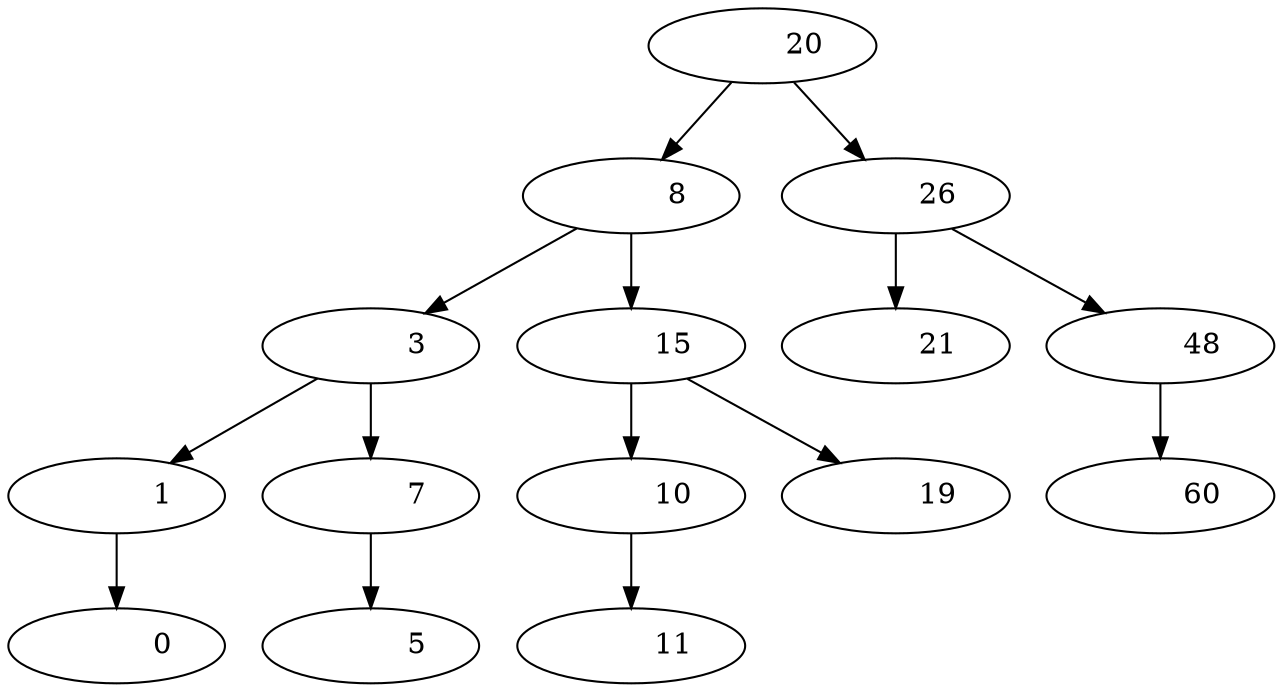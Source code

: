 digraph G {
 "Nodob926d2dc-9d32-4769-72a5-9ce3dfe2b9f1"[label = "          20 "]
 "Nodob926d2dc-9d32-4769-72a5-9ce3dfe2b9f1"->"Nodo1e528362-7548-4769-6e5b-5ba5e75f9c57"
 "Nodob926d2dc-9d32-4769-72a5-9ce3dfe2b9f1"->"Nodobc5eaf1f-2b86-4fe6-4ff7-03ffb7ff051e"
 "Nodo1e528362-7548-4769-6e5b-5ba5e75f9c57"[label = "           8 "]
 "Nodo1e528362-7548-4769-6e5b-5ba5e75f9c57"->"Nodof1b7c6aa-21ff-43df-5d6c-8011dcdff3f9"
 "Nodo1e528362-7548-4769-6e5b-5ba5e75f9c57"->"Nodof77b18da-2caf-4fc1-7c0f-8e6fffaf0045"
 "Nodof1b7c6aa-21ff-43df-5d6c-8011dcdff3f9"[label = "           3 "]
 "Nodof1b7c6aa-21ff-43df-5d6c-8011dcdff3f9"->"Nodobb546cbf-853f-495a-56bf-c43699ff5add"
 "Nodof1b7c6aa-21ff-43df-5d6c-8011dcdff3f9"->"Nodo7a1ea9b4-af25-4584-7b7e-a771bcefd4be"
 "Nodobb546cbf-853f-495a-56bf-c43699ff5add"[label = "           1 "]
 "Nodobb546cbf-853f-495a-56bf-c43699ff5add"->"Nodo58bf5ea0-3b5f-494e-4215-ba2b77bd668f"
 "Nodo58bf5ea0-3b5f-494e-4215-ba2b77bd668f"[label = "           0 "]
 "Nodo7a1ea9b4-af25-4584-7b7e-a771bcefd4be"[label = "           7 "]
 "Nodo7a1ea9b4-af25-4584-7b7e-a771bcefd4be"->"Nodof3d25148-4c58-4db9-6876-8f60fbf13ec3"
 "Nodof3d25148-4c58-4db9-6876-8f60fbf13ec3"[label = "           5 "]
 "Nodof77b18da-2caf-4fc1-7c0f-8e6fffaf0045"[label = "          15 "]
 "Nodof77b18da-2caf-4fc1-7c0f-8e6fffaf0045"->"Nododf8e0ced-4bfe-4386-61ad-cb2c157fd318"
 "Nodof77b18da-2caf-4fc1-7c0f-8e6fffaf0045"->"Nodo80beede3-2167-41cf-42aa-a98fffcb77e4"
 "Nododf8e0ced-4bfe-4386-61ad-cb2c157fd318"[label = "          10 "]
 "Nododf8e0ced-4bfe-4386-61ad-cb2c157fd318"->"Nodo35728acc-5bcc-4a13-762d-d99cdffc2941"
 "Nodo35728acc-5bcc-4a13-762d-d99cdffc2941"[label = "          11 "]
 "Nodo80beede3-2167-41cf-42aa-a98fffcb77e4"[label = "          19 "]
 "Nodobc5eaf1f-2b86-4fe6-4ff7-03ffb7ff051e"[label = "          26 "]
 "Nodobc5eaf1f-2b86-4fe6-4ff7-03ffb7ff051e"->"Nodof0342106-9ad0-4b45-5734-eabdec3bb016"
 "Nodobc5eaf1f-2b86-4fe6-4ff7-03ffb7ff051e"->"Nodob7fa4019-4fb5-4d9d-466e-85afbfdae4f6"
 "Nodof0342106-9ad0-4b45-5734-eabdec3bb016"[label = "          21 "]
 "Nodob7fa4019-4fb5-4d9d-466e-85afbfdae4f6"[label = "          48 "]
 "Nodob7fa4019-4fb5-4d9d-466e-85afbfdae4f6"->"Nodofa089ed5-b33f-4d95-40aa-37b3ff322c04"
 "Nodofa089ed5-b33f-4d95-40aa-37b3ff322c04"[label = "          60 "]
 }
